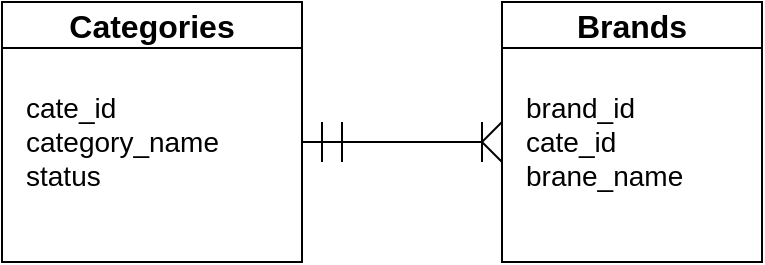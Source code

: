 <mxfile version="24.7.12">
  <diagram name="Page-1" id="Ml8nJPqID6BPiU8cqfta">
    <mxGraphModel dx="1050" dy="603" grid="1" gridSize="10" guides="1" tooltips="1" connect="1" arrows="1" fold="1" page="1" pageScale="1" pageWidth="850" pageHeight="1100" math="0" shadow="0">
      <root>
        <mxCell id="0" />
        <mxCell id="1" parent="0" />
        <mxCell id="a3BqBZal-KIyaXah_P5o-2" value="Categories" style="swimlane;whiteSpace=wrap;html=1;fontSize=16;spacingTop=0;" vertex="1" parent="1">
          <mxGeometry x="80" y="90" width="150" height="130" as="geometry" />
        </mxCell>
        <mxCell id="a3BqBZal-KIyaXah_P5o-3" value="&lt;font style=&quot;font-size: 14px;&quot;&gt;cate_id&lt;/font&gt;&lt;div style=&quot;font-size: 14px;&quot;&gt;&lt;font style=&quot;font-size: 14px;&quot;&gt;category_name&lt;/font&gt;&lt;/div&gt;&lt;div style=&quot;font-size: 14px;&quot;&gt;&lt;font style=&quot;font-size: 14px;&quot;&gt;status&lt;/font&gt;&lt;/div&gt;" style="text;html=1;align=left;verticalAlign=middle;resizable=0;points=[];autosize=1;glass=0;rounded=0;spacing=2;spacingTop=0;" vertex="1" parent="a3BqBZal-KIyaXah_P5o-2">
          <mxGeometry x="10" y="40" width="120" height="60" as="geometry" />
        </mxCell>
        <mxCell id="a3BqBZal-KIyaXah_P5o-4" value="Brands" style="swimlane;whiteSpace=wrap;html=1;fontSize=16;spacingTop=0;" vertex="1" parent="1">
          <mxGeometry x="330" y="90" width="130" height="130" as="geometry" />
        </mxCell>
        <mxCell id="a3BqBZal-KIyaXah_P5o-5" value="&lt;span style=&quot;font-size: 14px;&quot;&gt;brand_id&lt;/span&gt;&lt;div&gt;&lt;span style=&quot;font-size: 14px;&quot;&gt;cate_id&lt;/span&gt;&lt;/div&gt;&lt;div&gt;&lt;span style=&quot;font-size: 14px;&quot;&gt;brane_name&lt;/span&gt;&lt;/div&gt;" style="text;html=1;align=left;verticalAlign=middle;resizable=0;points=[];autosize=1;glass=0;rounded=0;spacing=2;spacingTop=0;" vertex="1" parent="a3BqBZal-KIyaXah_P5o-4">
          <mxGeometry x="10" y="40" width="100" height="60" as="geometry" />
        </mxCell>
        <mxCell id="a3BqBZal-KIyaXah_P5o-9" value="" style="endArrow=none;html=1;rounded=0;" edge="1" parent="1">
          <mxGeometry width="50" height="50" relative="1" as="geometry">
            <mxPoint x="230" y="160" as="sourcePoint" />
            <mxPoint x="320" y="160" as="targetPoint" />
          </mxGeometry>
        </mxCell>
        <mxCell id="a3BqBZal-KIyaXah_P5o-10" value="" style="endArrow=none;html=1;rounded=0;" edge="1" parent="1">
          <mxGeometry width="50" height="50" relative="1" as="geometry">
            <mxPoint x="240" y="170" as="sourcePoint" />
            <mxPoint x="240" y="150" as="targetPoint" />
            <Array as="points">
              <mxPoint x="240" y="160" />
            </Array>
          </mxGeometry>
        </mxCell>
        <mxCell id="a3BqBZal-KIyaXah_P5o-12" value="" style="endArrow=none;html=1;rounded=0;" edge="1" parent="1">
          <mxGeometry width="50" height="50" relative="1" as="geometry">
            <mxPoint x="250" y="170" as="sourcePoint" />
            <mxPoint x="250" y="160" as="targetPoint" />
            <Array as="points">
              <mxPoint x="250" y="150" />
            </Array>
          </mxGeometry>
        </mxCell>
        <mxCell id="a3BqBZal-KIyaXah_P5o-13" value="" style="endArrow=none;html=1;rounded=0;" edge="1" parent="1">
          <mxGeometry width="50" height="50" relative="1" as="geometry">
            <mxPoint x="320" y="160" as="sourcePoint" />
            <mxPoint x="330" y="170" as="targetPoint" />
          </mxGeometry>
        </mxCell>
        <mxCell id="a3BqBZal-KIyaXah_P5o-14" value="" style="endArrow=none;html=1;rounded=0;" edge="1" parent="1">
          <mxGeometry width="50" height="50" relative="1" as="geometry">
            <mxPoint x="320" y="160" as="sourcePoint" />
            <mxPoint x="330" y="150" as="targetPoint" />
          </mxGeometry>
        </mxCell>
        <mxCell id="a3BqBZal-KIyaXah_P5o-15" value="" style="endArrow=none;html=1;rounded=0;" edge="1" parent="1">
          <mxGeometry width="50" height="50" relative="1" as="geometry">
            <mxPoint x="320" y="170" as="sourcePoint" />
            <mxPoint x="320" y="170" as="targetPoint" />
            <Array as="points">
              <mxPoint x="320" y="150" />
            </Array>
          </mxGeometry>
        </mxCell>
      </root>
    </mxGraphModel>
  </diagram>
</mxfile>
